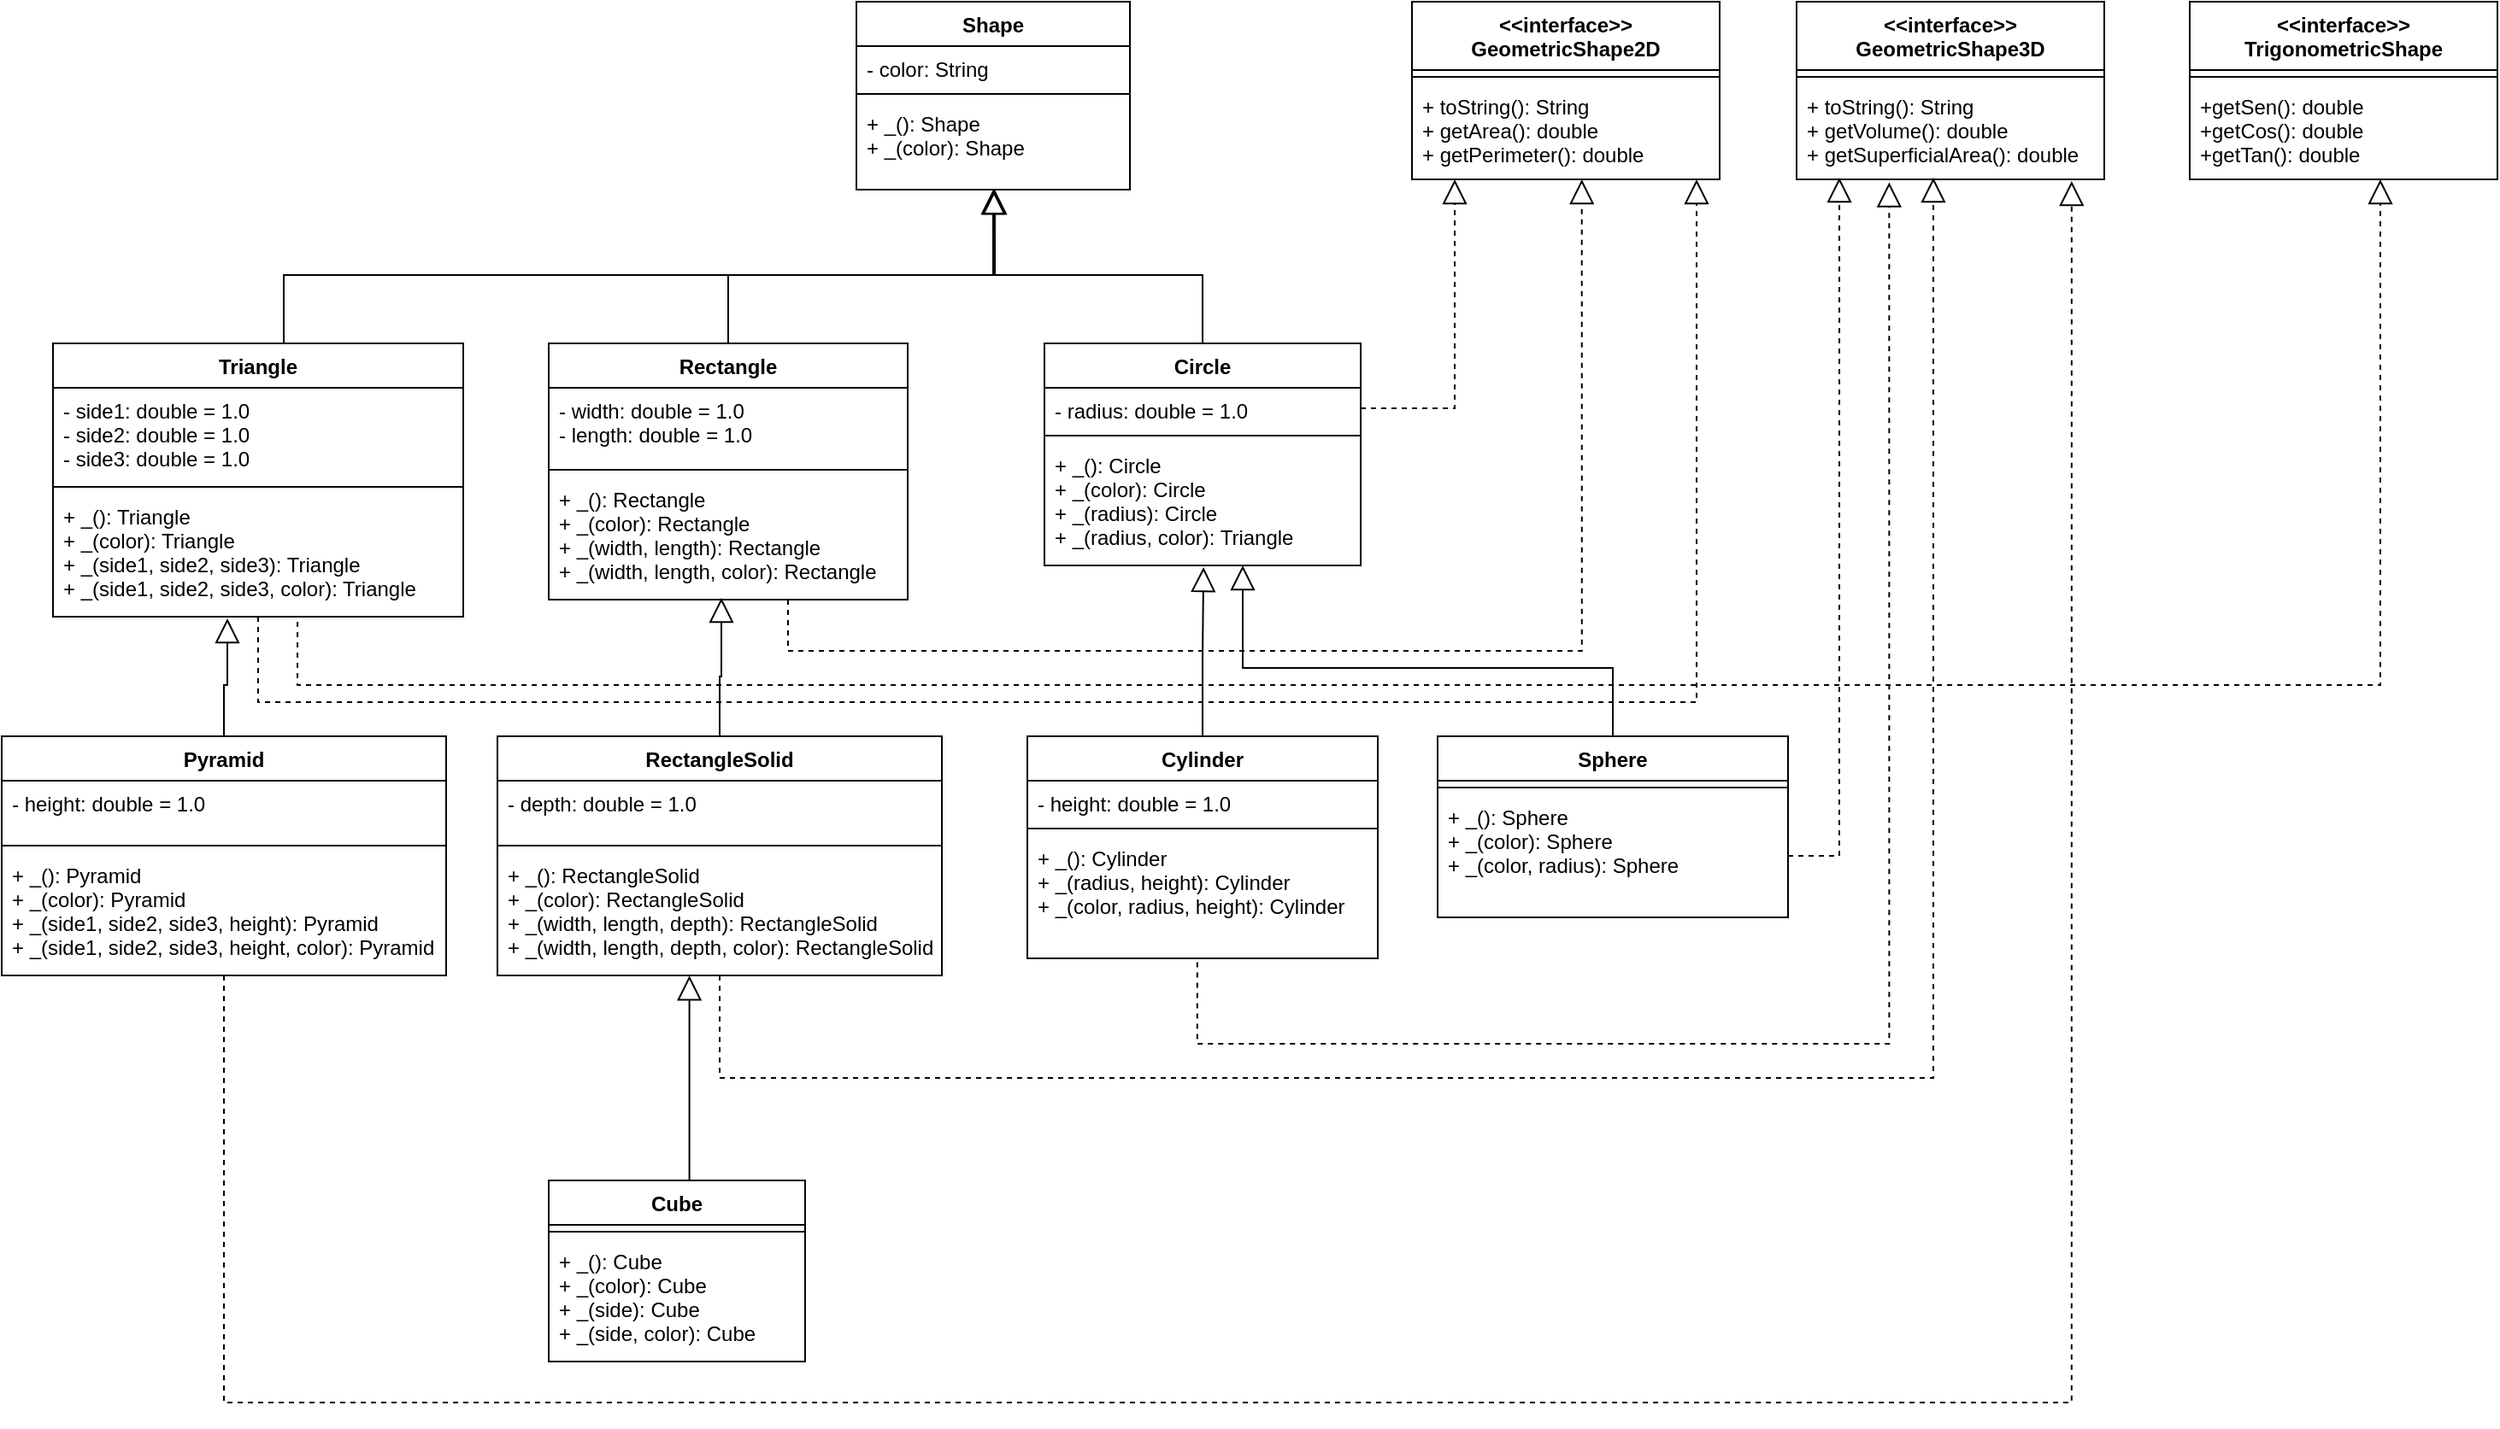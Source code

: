 <mxfile version="14.5.1" type="device"><diagram id="WHExrQVfLDz3ABSn5Sz0" name="Page-1"><mxGraphModel dx="1326" dy="-474" grid="1" gridSize="10" guides="1" tooltips="1" connect="1" arrows="1" fold="1" page="1" pageScale="1" pageWidth="850" pageHeight="1100" math="0" shadow="0"><root><mxCell id="0"/><mxCell id="1" parent="0"/><mxCell id="NibWdlqLYQ1CwCprbha0-64" style="edgeStyle=orthogonalEdgeStyle;rounded=0;jumpSize=6;orthogonalLoop=1;jettySize=auto;html=1;exitX=0.5;exitY=0;exitDx=0;exitDy=0;entryX=0.503;entryY=1;entryDx=0;entryDy=0;entryPerimeter=0;endArrow=block;endFill=0;endSize=12;" edge="1" parent="1" source="NibWdlqLYQ1CwCprbha0-65" target="NibWdlqLYQ1CwCprbha0-83"><mxGeometry relative="1" as="geometry"/></mxCell><mxCell id="NibWdlqLYQ1CwCprbha0-65" value="Circle" style="swimlane;fontStyle=1;align=center;verticalAlign=top;childLayout=stackLayout;horizontal=1;startSize=26;horizontalStack=0;resizeParent=1;resizeParentMax=0;resizeLast=0;collapsible=1;marginBottom=0;" vertex="1" parent="1"><mxGeometry x="1320" y="1490" width="185" height="130" as="geometry"/></mxCell><mxCell id="NibWdlqLYQ1CwCprbha0-66" value="- radius: double = 1.0&#10;" style="text;strokeColor=none;fillColor=none;align=left;verticalAlign=top;spacingLeft=4;spacingRight=4;overflow=hidden;rotatable=0;points=[[0,0.5],[1,0.5]];portConstraint=eastwest;" vertex="1" parent="NibWdlqLYQ1CwCprbha0-65"><mxGeometry y="26" width="185" height="24" as="geometry"/></mxCell><mxCell id="NibWdlqLYQ1CwCprbha0-67" value="" style="line;strokeWidth=1;fillColor=none;align=left;verticalAlign=middle;spacingTop=-1;spacingLeft=3;spacingRight=3;rotatable=0;labelPosition=right;points=[];portConstraint=eastwest;" vertex="1" parent="NibWdlqLYQ1CwCprbha0-65"><mxGeometry y="50" width="185" height="8" as="geometry"/></mxCell><mxCell id="NibWdlqLYQ1CwCprbha0-68" value="+ _(): Circle&#10;+ _(color): Circle&#10;+ _(radius): Circle&#10;+ _(radius, color): Triangle&#10;" style="text;strokeColor=none;fillColor=none;align=left;verticalAlign=top;spacingLeft=4;spacingRight=4;overflow=hidden;rotatable=0;points=[[0,0.5],[1,0.5]];portConstraint=eastwest;" vertex="1" parent="NibWdlqLYQ1CwCprbha0-65"><mxGeometry y="58" width="185" height="72" as="geometry"/></mxCell><mxCell id="NibWdlqLYQ1CwCprbha0-69" value="&lt;&lt;interface&gt;&gt;&#10;GeometricShape2D" style="swimlane;fontStyle=1;align=center;verticalAlign=top;childLayout=stackLayout;horizontal=1;startSize=40;horizontalStack=0;resizeParent=1;resizeParentMax=0;resizeLast=0;collapsible=1;marginBottom=0;" vertex="1" parent="1"><mxGeometry x="1535" y="1290" width="180" height="104" as="geometry"/></mxCell><mxCell id="NibWdlqLYQ1CwCprbha0-70" value="" style="line;strokeWidth=1;fillColor=none;align=left;verticalAlign=middle;spacingTop=-1;spacingLeft=3;spacingRight=3;rotatable=0;labelPosition=right;points=[];portConstraint=eastwest;" vertex="1" parent="NibWdlqLYQ1CwCprbha0-69"><mxGeometry y="40" width="180" height="8" as="geometry"/></mxCell><mxCell id="NibWdlqLYQ1CwCprbha0-71" value="+ toString(): String&#10;+ getArea(): double&#10;+ getPerimeter(): double" style="text;strokeColor=none;fillColor=none;align=left;verticalAlign=top;spacingLeft=4;spacingRight=4;overflow=hidden;rotatable=0;points=[[0,0.5],[1,0.5]];portConstraint=eastwest;fontStyle=0" vertex="1" parent="NibWdlqLYQ1CwCprbha0-69"><mxGeometry y="48" width="180" height="56" as="geometry"/></mxCell><mxCell id="NibWdlqLYQ1CwCprbha0-72" style="edgeStyle=orthogonalEdgeStyle;rounded=0;jumpSize=6;orthogonalLoop=1;jettySize=auto;html=1;entryX=0.503;entryY=1.014;entryDx=0;entryDy=0;entryPerimeter=0;endArrow=block;endFill=0;endSize=12;" edge="1" parent="1" source="NibWdlqLYQ1CwCprbha0-73" target="NibWdlqLYQ1CwCprbha0-68"><mxGeometry relative="1" as="geometry"/></mxCell><mxCell id="NibWdlqLYQ1CwCprbha0-73" value="Cylinder" style="swimlane;fontStyle=1;align=center;verticalAlign=top;childLayout=stackLayout;horizontal=1;startSize=26;horizontalStack=0;resizeParent=1;resizeParentMax=0;resizeLast=0;collapsible=1;marginBottom=0;" vertex="1" parent="1"><mxGeometry x="1310" y="1720" width="205" height="130" as="geometry"/></mxCell><mxCell id="NibWdlqLYQ1CwCprbha0-74" value="- height: double = 1.0" style="text;strokeColor=none;fillColor=none;align=left;verticalAlign=top;spacingLeft=4;spacingRight=4;overflow=hidden;rotatable=0;points=[[0,0.5],[1,0.5]];portConstraint=eastwest;" vertex="1" parent="NibWdlqLYQ1CwCprbha0-73"><mxGeometry y="26" width="205" height="24" as="geometry"/></mxCell><mxCell id="NibWdlqLYQ1CwCprbha0-75" value="" style="line;strokeWidth=1;fillColor=none;align=left;verticalAlign=middle;spacingTop=-1;spacingLeft=3;spacingRight=3;rotatable=0;labelPosition=right;points=[];portConstraint=eastwest;" vertex="1" parent="NibWdlqLYQ1CwCprbha0-73"><mxGeometry y="50" width="205" height="8" as="geometry"/></mxCell><mxCell id="NibWdlqLYQ1CwCprbha0-76" value="+ _(): Cylinder&#10;+ _(radius, height): Cylinder&#10;+ _(color, radius, height): Cylinder&#10;" style="text;strokeColor=none;fillColor=none;align=left;verticalAlign=top;spacingLeft=4;spacingRight=4;overflow=hidden;rotatable=0;points=[[0,0.5],[1,0.5]];portConstraint=eastwest;" vertex="1" parent="NibWdlqLYQ1CwCprbha0-73"><mxGeometry y="58" width="205" height="72" as="geometry"/></mxCell><mxCell id="NibWdlqLYQ1CwCprbha0-77" value="&lt;&lt;interface&gt;&gt;&#10;GeometricShape3D" style="swimlane;fontStyle=1;align=center;verticalAlign=top;childLayout=stackLayout;horizontal=1;startSize=40;horizontalStack=0;resizeParent=1;resizeParentMax=0;resizeLast=0;collapsible=1;marginBottom=0;" vertex="1" parent="1"><mxGeometry x="1760" y="1290" width="180" height="104" as="geometry"/></mxCell><mxCell id="NibWdlqLYQ1CwCprbha0-78" value="" style="line;strokeWidth=1;fillColor=none;align=left;verticalAlign=middle;spacingTop=-1;spacingLeft=3;spacingRight=3;rotatable=0;labelPosition=right;points=[];portConstraint=eastwest;" vertex="1" parent="NibWdlqLYQ1CwCprbha0-77"><mxGeometry y="40" width="180" height="8" as="geometry"/></mxCell><mxCell id="NibWdlqLYQ1CwCprbha0-79" value="+ toString(): String&#10;+ getVolume(): double&#10;+ getSuperficialArea(): double" style="text;strokeColor=none;fillColor=none;align=left;verticalAlign=top;spacingLeft=4;spacingRight=4;overflow=hidden;rotatable=0;points=[[0,0.5],[1,0.5]];portConstraint=eastwest;fontStyle=0" vertex="1" parent="NibWdlqLYQ1CwCprbha0-77"><mxGeometry y="48" width="180" height="56" as="geometry"/></mxCell><mxCell id="NibWdlqLYQ1CwCprbha0-80" value="Shape" style="swimlane;fontStyle=1;align=center;verticalAlign=top;childLayout=stackLayout;horizontal=1;startSize=26;horizontalStack=0;resizeParent=1;resizeParentMax=0;resizeLast=0;collapsible=1;marginBottom=0;" vertex="1" parent="1"><mxGeometry x="1210" y="1290" width="160" height="110" as="geometry"/></mxCell><mxCell id="NibWdlqLYQ1CwCprbha0-81" value="- color: String" style="text;strokeColor=none;fillColor=none;align=left;verticalAlign=top;spacingLeft=4;spacingRight=4;overflow=hidden;rotatable=0;points=[[0,0.5],[1,0.5]];portConstraint=eastwest;" vertex="1" parent="NibWdlqLYQ1CwCprbha0-80"><mxGeometry y="26" width="160" height="24" as="geometry"/></mxCell><mxCell id="NibWdlqLYQ1CwCprbha0-82" value="" style="line;strokeWidth=1;fillColor=none;align=left;verticalAlign=middle;spacingTop=-1;spacingLeft=3;spacingRight=3;rotatable=0;labelPosition=right;points=[];portConstraint=eastwest;" vertex="1" parent="NibWdlqLYQ1CwCprbha0-80"><mxGeometry y="50" width="160" height="8" as="geometry"/></mxCell><mxCell id="NibWdlqLYQ1CwCprbha0-83" value="+ _(): Shape&#10;+ _(color): Shape" style="text;strokeColor=none;fillColor=none;align=left;verticalAlign=top;spacingLeft=4;spacingRight=4;overflow=hidden;rotatable=0;points=[[0,0.5],[1,0.5]];portConstraint=eastwest;" vertex="1" parent="NibWdlqLYQ1CwCprbha0-80"><mxGeometry y="58" width="160" height="52" as="geometry"/></mxCell><mxCell id="NibWdlqLYQ1CwCprbha0-84" style="edgeStyle=orthogonalEdgeStyle;rounded=0;jumpSize=6;orthogonalLoop=1;jettySize=auto;html=1;exitX=1;exitY=0.5;exitDx=0;exitDy=0;entryX=0.139;entryY=1;entryDx=0;entryDy=0;entryPerimeter=0;dashed=1;endArrow=block;endFill=0;endSize=12;" edge="1" parent="1" source="NibWdlqLYQ1CwCprbha0-66" target="NibWdlqLYQ1CwCprbha0-71"><mxGeometry relative="1" as="geometry"/></mxCell><mxCell id="NibWdlqLYQ1CwCprbha0-85" style="edgeStyle=orthogonalEdgeStyle;rounded=0;jumpSize=6;orthogonalLoop=1;jettySize=auto;html=1;entryX=0.139;entryY=0.982;entryDx=0;entryDy=0;entryPerimeter=0;dashed=1;endArrow=block;endFill=0;endSize=12;exitX=1;exitY=0.5;exitDx=0;exitDy=0;" edge="1" parent="1" source="NibWdlqLYQ1CwCprbha0-117" target="NibWdlqLYQ1CwCprbha0-79"><mxGeometry relative="1" as="geometry"><mxPoint x="1770" y="1800" as="sourcePoint"/><Array as="points"><mxPoint x="1785" y="1790"/></Array></mxGeometry></mxCell><mxCell id="NibWdlqLYQ1CwCprbha0-86" style="edgeStyle=orthogonalEdgeStyle;rounded=0;jumpSize=6;orthogonalLoop=1;jettySize=auto;html=1;entryX=0.506;entryY=1;entryDx=0;entryDy=0;entryPerimeter=0;endArrow=block;endFill=0;endSize=12;" edge="1" parent="1" source="NibWdlqLYQ1CwCprbha0-88" target="NibWdlqLYQ1CwCprbha0-83"><mxGeometry relative="1" as="geometry"/></mxCell><mxCell id="NibWdlqLYQ1CwCprbha0-87" style="edgeStyle=orthogonalEdgeStyle;rounded=0;jumpSize=6;orthogonalLoop=1;jettySize=auto;html=1;entryX=0.552;entryY=1;entryDx=0;entryDy=0;entryPerimeter=0;dashed=1;endArrow=block;endFill=0;endSize=12;" edge="1" parent="1" source="NibWdlqLYQ1CwCprbha0-88" target="NibWdlqLYQ1CwCprbha0-71"><mxGeometry relative="1" as="geometry"><Array as="points"><mxPoint x="1170" y="1670"/><mxPoint x="1634" y="1670"/></Array></mxGeometry></mxCell><mxCell id="NibWdlqLYQ1CwCprbha0-88" value="Rectangle" style="swimlane;fontStyle=1;align=center;verticalAlign=top;childLayout=stackLayout;horizontal=1;startSize=26;horizontalStack=0;resizeParent=1;resizeParentMax=0;resizeLast=0;collapsible=1;marginBottom=0;" vertex="1" parent="1"><mxGeometry x="1030" y="1490" width="210" height="150" as="geometry"/></mxCell><mxCell id="NibWdlqLYQ1CwCprbha0-89" value="- width: double = 1.0&#10;- length: double = 1.0" style="text;strokeColor=none;fillColor=none;align=left;verticalAlign=top;spacingLeft=4;spacingRight=4;overflow=hidden;rotatable=0;points=[[0,0.5],[1,0.5]];portConstraint=eastwest;" vertex="1" parent="NibWdlqLYQ1CwCprbha0-88"><mxGeometry y="26" width="210" height="44" as="geometry"/></mxCell><mxCell id="NibWdlqLYQ1CwCprbha0-90" value="" style="line;strokeWidth=1;fillColor=none;align=left;verticalAlign=middle;spacingTop=-1;spacingLeft=3;spacingRight=3;rotatable=0;labelPosition=right;points=[];portConstraint=eastwest;" vertex="1" parent="NibWdlqLYQ1CwCprbha0-88"><mxGeometry y="70" width="210" height="8" as="geometry"/></mxCell><mxCell id="NibWdlqLYQ1CwCprbha0-91" value="+ _(): Rectangle&#10;+ _(color): Rectangle&#10;+ _(width, length): Rectangle&#10;+ _(width, length, color): Rectangle&#10;" style="text;strokeColor=none;fillColor=none;align=left;verticalAlign=top;spacingLeft=4;spacingRight=4;overflow=hidden;rotatable=0;points=[[0,0.5],[1,0.5]];portConstraint=eastwest;" vertex="1" parent="NibWdlqLYQ1CwCprbha0-88"><mxGeometry y="78" width="210" height="72" as="geometry"/></mxCell><mxCell id="NibWdlqLYQ1CwCprbha0-92" style="edgeStyle=orthogonalEdgeStyle;rounded=0;jumpSize=6;orthogonalLoop=1;jettySize=auto;html=1;entryX=0.481;entryY=0.986;entryDx=0;entryDy=0;entryPerimeter=0;endArrow=block;endFill=0;endSize=12;" edge="1" parent="1" source="NibWdlqLYQ1CwCprbha0-94" target="NibWdlqLYQ1CwCprbha0-91"><mxGeometry relative="1" as="geometry"/></mxCell><mxCell id="NibWdlqLYQ1CwCprbha0-93" style="edgeStyle=orthogonalEdgeStyle;rounded=0;jumpSize=6;orthogonalLoop=1;jettySize=auto;html=1;endArrow=block;endFill=0;endSize=12;dashed=1;" edge="1" parent="1" source="NibWdlqLYQ1CwCprbha0-94"><mxGeometry relative="1" as="geometry"><mxPoint x="1840" y="1393" as="targetPoint"/><Array as="points"><mxPoint x="1130" y="1920"/><mxPoint x="1840" y="1920"/><mxPoint x="1840" y="1393"/></Array></mxGeometry></mxCell><mxCell id="NibWdlqLYQ1CwCprbha0-94" value="RectangleSolid" style="swimlane;fontStyle=1;align=center;verticalAlign=top;childLayout=stackLayout;horizontal=1;startSize=26;horizontalStack=0;resizeParent=1;resizeParentMax=0;resizeLast=0;collapsible=1;marginBottom=0;" vertex="1" parent="1"><mxGeometry x="1000" y="1720" width="260" height="140" as="geometry"/></mxCell><mxCell id="NibWdlqLYQ1CwCprbha0-95" value="- depth: double = 1.0" style="text;strokeColor=none;fillColor=none;align=left;verticalAlign=top;spacingLeft=4;spacingRight=4;overflow=hidden;rotatable=0;points=[[0,0.5],[1,0.5]];portConstraint=eastwest;" vertex="1" parent="NibWdlqLYQ1CwCprbha0-94"><mxGeometry y="26" width="260" height="34" as="geometry"/></mxCell><mxCell id="NibWdlqLYQ1CwCprbha0-96" value="" style="line;strokeWidth=1;fillColor=none;align=left;verticalAlign=middle;spacingTop=-1;spacingLeft=3;spacingRight=3;rotatable=0;labelPosition=right;points=[];portConstraint=eastwest;" vertex="1" parent="NibWdlqLYQ1CwCprbha0-94"><mxGeometry y="60" width="260" height="8" as="geometry"/></mxCell><mxCell id="NibWdlqLYQ1CwCprbha0-97" value="+ _(): RectangleSolid&#10;+ _(color): RectangleSolid&#10;+ _(width, length, depth): RectangleSolid&#10;+ _(width, length, depth, color): RectangleSolid&#10;" style="text;strokeColor=none;fillColor=none;align=left;verticalAlign=top;spacingLeft=4;spacingRight=4;overflow=hidden;rotatable=0;points=[[0,0.5],[1,0.5]];portConstraint=eastwest;" vertex="1" parent="NibWdlqLYQ1CwCprbha0-94"><mxGeometry y="68" width="260" height="72" as="geometry"/></mxCell><mxCell id="NibWdlqLYQ1CwCprbha0-98" style="edgeStyle=orthogonalEdgeStyle;rounded=0;jumpSize=6;orthogonalLoop=1;jettySize=auto;html=1;endArrow=block;endFill=0;endSize=12;" edge="1" parent="1" source="NibWdlqLYQ1CwCprbha0-100"><mxGeometry relative="1" as="geometry"><mxPoint x="1290" y="1400" as="targetPoint"/><Array as="points"><mxPoint x="875" y="1450"/><mxPoint x="1290" y="1450"/></Array></mxGeometry></mxCell><mxCell id="NibWdlqLYQ1CwCprbha0-99" style="edgeStyle=orthogonalEdgeStyle;rounded=0;jumpSize=6;orthogonalLoop=1;jettySize=auto;html=1;entryX=0.925;entryY=1;entryDx=0;entryDy=0;entryPerimeter=0;endArrow=block;endFill=0;endSize=12;dashed=1;" edge="1" parent="1" source="NibWdlqLYQ1CwCprbha0-100" target="NibWdlqLYQ1CwCprbha0-71"><mxGeometry relative="1" as="geometry"><Array as="points"><mxPoint x="860" y="1700"/><mxPoint x="1702" y="1700"/></Array></mxGeometry></mxCell><mxCell id="NibWdlqLYQ1CwCprbha0-100" value="Triangle" style="swimlane;fontStyle=1;align=center;verticalAlign=top;childLayout=stackLayout;horizontal=1;startSize=26;horizontalStack=0;resizeParent=1;resizeParentMax=0;resizeLast=0;collapsible=1;marginBottom=0;" vertex="1" parent="1"><mxGeometry x="740" y="1490" width="240" height="160" as="geometry"/></mxCell><mxCell id="NibWdlqLYQ1CwCprbha0-101" value="- side1: double = 1.0&#10;- side2: double = 1.0&#10;- side3: double = 1.0" style="text;strokeColor=none;fillColor=none;align=left;verticalAlign=top;spacingLeft=4;spacingRight=4;overflow=hidden;rotatable=0;points=[[0,0.5],[1,0.5]];portConstraint=eastwest;" vertex="1" parent="NibWdlqLYQ1CwCprbha0-100"><mxGeometry y="26" width="240" height="54" as="geometry"/></mxCell><mxCell id="NibWdlqLYQ1CwCprbha0-102" value="" style="line;strokeWidth=1;fillColor=none;align=left;verticalAlign=middle;spacingTop=-1;spacingLeft=3;spacingRight=3;rotatable=0;labelPosition=right;points=[];portConstraint=eastwest;" vertex="1" parent="NibWdlqLYQ1CwCprbha0-100"><mxGeometry y="80" width="240" height="8" as="geometry"/></mxCell><mxCell id="NibWdlqLYQ1CwCprbha0-103" value="+ _(): Triangle&#10;+ _(color): Triangle&#10;+ _(side1, side2, side3): Triangle&#10;+ _(side1, side2, side3, color): Triangle&#10;" style="text;strokeColor=none;fillColor=none;align=left;verticalAlign=top;spacingLeft=4;spacingRight=4;overflow=hidden;rotatable=0;points=[[0,0.5],[1,0.5]];portConstraint=eastwest;" vertex="1" parent="NibWdlqLYQ1CwCprbha0-100"><mxGeometry y="88" width="240" height="72" as="geometry"/></mxCell><mxCell id="NibWdlqLYQ1CwCprbha0-104" style="edgeStyle=orthogonalEdgeStyle;rounded=0;jumpSize=6;orthogonalLoop=1;jettySize=auto;html=1;entryX=0.894;entryY=1.018;entryDx=0;entryDy=0;entryPerimeter=0;dashed=1;endArrow=block;endFill=0;endSize=12;" edge="1" parent="1" source="NibWdlqLYQ1CwCprbha0-106" target="NibWdlqLYQ1CwCprbha0-79"><mxGeometry relative="1" as="geometry"><Array as="points"><mxPoint x="840" y="2110"/><mxPoint x="1921" y="2110"/></Array></mxGeometry></mxCell><mxCell id="NibWdlqLYQ1CwCprbha0-105" style="edgeStyle=orthogonalEdgeStyle;rounded=0;jumpSize=6;orthogonalLoop=1;jettySize=auto;html=1;entryX=0.425;entryY=1.014;entryDx=0;entryDy=0;entryPerimeter=0;endArrow=block;endFill=0;endSize=12;" edge="1" parent="1" source="NibWdlqLYQ1CwCprbha0-106" target="NibWdlqLYQ1CwCprbha0-103"><mxGeometry relative="1" as="geometry"/></mxCell><mxCell id="NibWdlqLYQ1CwCprbha0-106" value="Pyramid" style="swimlane;fontStyle=1;align=center;verticalAlign=top;childLayout=stackLayout;horizontal=1;startSize=26;horizontalStack=0;resizeParent=1;resizeParentMax=0;resizeLast=0;collapsible=1;marginBottom=0;" vertex="1" parent="1"><mxGeometry x="710" y="1720" width="260" height="140" as="geometry"/></mxCell><mxCell id="NibWdlqLYQ1CwCprbha0-107" value="- height: double = 1.0" style="text;strokeColor=none;fillColor=none;align=left;verticalAlign=top;spacingLeft=4;spacingRight=4;overflow=hidden;rotatable=0;points=[[0,0.5],[1,0.5]];portConstraint=eastwest;" vertex="1" parent="NibWdlqLYQ1CwCprbha0-106"><mxGeometry y="26" width="260" height="34" as="geometry"/></mxCell><mxCell id="NibWdlqLYQ1CwCprbha0-108" value="" style="line;strokeWidth=1;fillColor=none;align=left;verticalAlign=middle;spacingTop=-1;spacingLeft=3;spacingRight=3;rotatable=0;labelPosition=right;points=[];portConstraint=eastwest;" vertex="1" parent="NibWdlqLYQ1CwCprbha0-106"><mxGeometry y="60" width="260" height="8" as="geometry"/></mxCell><mxCell id="NibWdlqLYQ1CwCprbha0-109" value="+ _(): Pyramid&#10;+ _(color): Pyramid&#10;+ _(side1, side2, side3, height): Pyramid&#10;+ _(side1, side2, side3, height, color): Pyramid&#10;" style="text;strokeColor=none;fillColor=none;align=left;verticalAlign=top;spacingLeft=4;spacingRight=4;overflow=hidden;rotatable=0;points=[[0,0.5],[1,0.5]];portConstraint=eastwest;" vertex="1" parent="NibWdlqLYQ1CwCprbha0-106"><mxGeometry y="68" width="260" height="72" as="geometry"/></mxCell><mxCell id="NibWdlqLYQ1CwCprbha0-110" style="edgeStyle=orthogonalEdgeStyle;rounded=0;jumpSize=6;orthogonalLoop=1;jettySize=auto;html=1;entryX=0.432;entryY=1.001;entryDx=0;entryDy=0;entryPerimeter=0;endArrow=block;endFill=0;endSize=12;" edge="1" parent="1" source="NibWdlqLYQ1CwCprbha0-111" target="NibWdlqLYQ1CwCprbha0-97"><mxGeometry relative="1" as="geometry"><Array as="points"><mxPoint x="1112" y="1860"/></Array></mxGeometry></mxCell><mxCell id="NibWdlqLYQ1CwCprbha0-111" value="Cube" style="swimlane;fontStyle=1;align=center;verticalAlign=top;childLayout=stackLayout;horizontal=1;startSize=26;horizontalStack=0;resizeParent=1;resizeParentMax=0;resizeLast=0;collapsible=1;marginBottom=0;" vertex="1" parent="1"><mxGeometry x="1030" y="1980" width="150" height="106" as="geometry"/></mxCell><mxCell id="NibWdlqLYQ1CwCprbha0-112" value="" style="line;strokeWidth=1;fillColor=none;align=left;verticalAlign=middle;spacingTop=-1;spacingLeft=3;spacingRight=3;rotatable=0;labelPosition=right;points=[];portConstraint=eastwest;" vertex="1" parent="NibWdlqLYQ1CwCprbha0-111"><mxGeometry y="26" width="150" height="8" as="geometry"/></mxCell><mxCell id="NibWdlqLYQ1CwCprbha0-113" value="+ _(): Cube&#10;+ _(color): Cube&#10;+ _(side): Cube&#10;+ _(side, color): Cube&#10;" style="text;strokeColor=none;fillColor=none;align=left;verticalAlign=top;spacingLeft=4;spacingRight=4;overflow=hidden;rotatable=0;points=[[0,0.5],[1,0.5]];portConstraint=eastwest;" vertex="1" parent="NibWdlqLYQ1CwCprbha0-111"><mxGeometry y="34" width="150" height="72" as="geometry"/></mxCell><mxCell id="NibWdlqLYQ1CwCprbha0-114" value="Sphere" style="swimlane;fontStyle=1;align=center;verticalAlign=top;childLayout=stackLayout;horizontal=1;startSize=26;horizontalStack=0;resizeParent=1;resizeParentMax=0;resizeLast=0;collapsible=1;marginBottom=0;" vertex="1" parent="1"><mxGeometry x="1550" y="1720" width="205" height="106" as="geometry"/></mxCell><mxCell id="NibWdlqLYQ1CwCprbha0-116" value="" style="line;strokeWidth=1;fillColor=none;align=left;verticalAlign=middle;spacingTop=-1;spacingLeft=3;spacingRight=3;rotatable=0;labelPosition=right;points=[];portConstraint=eastwest;" vertex="1" parent="NibWdlqLYQ1CwCprbha0-114"><mxGeometry y="26" width="205" height="8" as="geometry"/></mxCell><mxCell id="NibWdlqLYQ1CwCprbha0-117" value="+ _(): Sphere&#10;+ _(color): Sphere&#10;+ _(color, radius): Sphere&#10;" style="text;strokeColor=none;fillColor=none;align=left;verticalAlign=top;spacingLeft=4;spacingRight=4;overflow=hidden;rotatable=0;points=[[0,0.5],[1,0.5]];portConstraint=eastwest;" vertex="1" parent="NibWdlqLYQ1CwCprbha0-114"><mxGeometry y="34" width="205" height="72" as="geometry"/></mxCell><mxCell id="NibWdlqLYQ1CwCprbha0-118" style="edgeStyle=orthogonalEdgeStyle;rounded=0;jumpSize=6;orthogonalLoop=1;jettySize=auto;html=1;entryX=0.301;entryY=1.032;entryDx=0;entryDy=0;entryPerimeter=0;dashed=1;endArrow=block;endFill=0;endSize=12;exitX=0.485;exitY=1.031;exitDx=0;exitDy=0;exitPerimeter=0;" edge="1" parent="1" source="NibWdlqLYQ1CwCprbha0-76" target="NibWdlqLYQ1CwCprbha0-79"><mxGeometry relative="1" as="geometry"><mxPoint x="1460" y="1900" as="sourcePoint"/><mxPoint x="1795.02" y="1402.992" as="targetPoint"/><Array as="points"><mxPoint x="1409" y="1900"/><mxPoint x="1814" y="1900"/></Array></mxGeometry></mxCell><mxCell id="NibWdlqLYQ1CwCprbha0-119" value="&lt;&lt;interface&gt;&gt;&#10;TrigonometricShape" style="swimlane;fontStyle=1;align=center;verticalAlign=top;childLayout=stackLayout;horizontal=1;startSize=40;horizontalStack=0;resizeParent=1;resizeParentMax=0;resizeLast=0;collapsible=1;marginBottom=0;" vertex="1" parent="1"><mxGeometry x="1990" y="1290" width="180" height="104" as="geometry"/></mxCell><mxCell id="NibWdlqLYQ1CwCprbha0-120" value="" style="line;strokeWidth=1;fillColor=none;align=left;verticalAlign=middle;spacingTop=-1;spacingLeft=3;spacingRight=3;rotatable=0;labelPosition=right;points=[];portConstraint=eastwest;" vertex="1" parent="NibWdlqLYQ1CwCprbha0-119"><mxGeometry y="40" width="180" height="8" as="geometry"/></mxCell><mxCell id="NibWdlqLYQ1CwCprbha0-121" value="+getSen(): double&#10;+getCos(): double&#10;+getTan(): double" style="text;strokeColor=none;fillColor=none;align=left;verticalAlign=top;spacingLeft=4;spacingRight=4;overflow=hidden;rotatable=0;points=[[0,0.5],[1,0.5]];portConstraint=eastwest;fontStyle=0" vertex="1" parent="NibWdlqLYQ1CwCprbha0-119"><mxGeometry y="48" width="180" height="56" as="geometry"/></mxCell><mxCell id="NibWdlqLYQ1CwCprbha0-122" style="edgeStyle=orthogonalEdgeStyle;rounded=0;jumpSize=6;orthogonalLoop=1;jettySize=auto;html=1;entryX=0.925;entryY=1;entryDx=0;entryDy=0;entryPerimeter=0;endArrow=block;endFill=0;endSize=12;dashed=1;exitX=0.596;exitY=1.042;exitDx=0;exitDy=0;exitPerimeter=0;" edge="1" parent="1" source="NibWdlqLYQ1CwCprbha0-103"><mxGeometry relative="1" as="geometry"><Array as="points"><mxPoint x="883" y="1690"/><mxPoint x="2102" y="1690"/></Array><mxPoint x="1260" y="1650" as="sourcePoint"/><mxPoint x="2101.5" y="1394" as="targetPoint"/></mxGeometry></mxCell><mxCell id="NibWdlqLYQ1CwCprbha0-124" style="edgeStyle=orthogonalEdgeStyle;rounded=0;jumpSize=6;orthogonalLoop=1;jettySize=auto;html=1;endArrow=block;endFill=0;endSize=12;exitX=0.5;exitY=0;exitDx=0;exitDy=0;" edge="1" parent="1" source="NibWdlqLYQ1CwCprbha0-114"><mxGeometry relative="1" as="geometry"><mxPoint x="1620" y="1678.99" as="sourcePoint"/><mxPoint x="1436" y="1620" as="targetPoint"/><Array as="points"><mxPoint x="1653" y="1680"/><mxPoint x="1436" y="1680"/></Array></mxGeometry></mxCell></root></mxGraphModel></diagram></mxfile>
